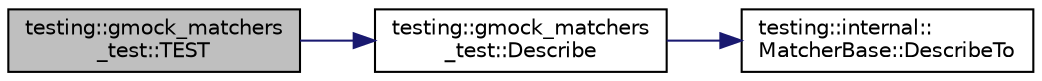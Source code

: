 digraph "testing::gmock_matchers_test::TEST"
{
  edge [fontname="Helvetica",fontsize="10",labelfontname="Helvetica",labelfontsize="10"];
  node [fontname="Helvetica",fontsize="10",shape=record];
  rankdir="LR";
  Node348 [label="testing::gmock_matchers\l_test::TEST",height=0.2,width=0.4,color="black", fillcolor="grey75", style="filled", fontcolor="black"];
  Node348 -> Node349 [color="midnightblue",fontsize="10",style="solid",fontname="Helvetica"];
  Node349 [label="testing::gmock_matchers\l_test::Describe",height=0.2,width=0.4,color="black", fillcolor="white", style="filled",URL="$d5/de1/namespacetesting_1_1gmock__matchers__test.html#a738a538e1705ea49670aeb3ed25108e6"];
  Node349 -> Node350 [color="midnightblue",fontsize="10",style="solid",fontname="Helvetica"];
  Node350 [label="testing::internal::\lMatcherBase::DescribeTo",height=0.2,width=0.4,color="black", fillcolor="white", style="filled",URL="$df/d93/classtesting_1_1internal_1_1_matcher_base.html#a7e0c883c7745e0d646463077ef1c1267"];
}
